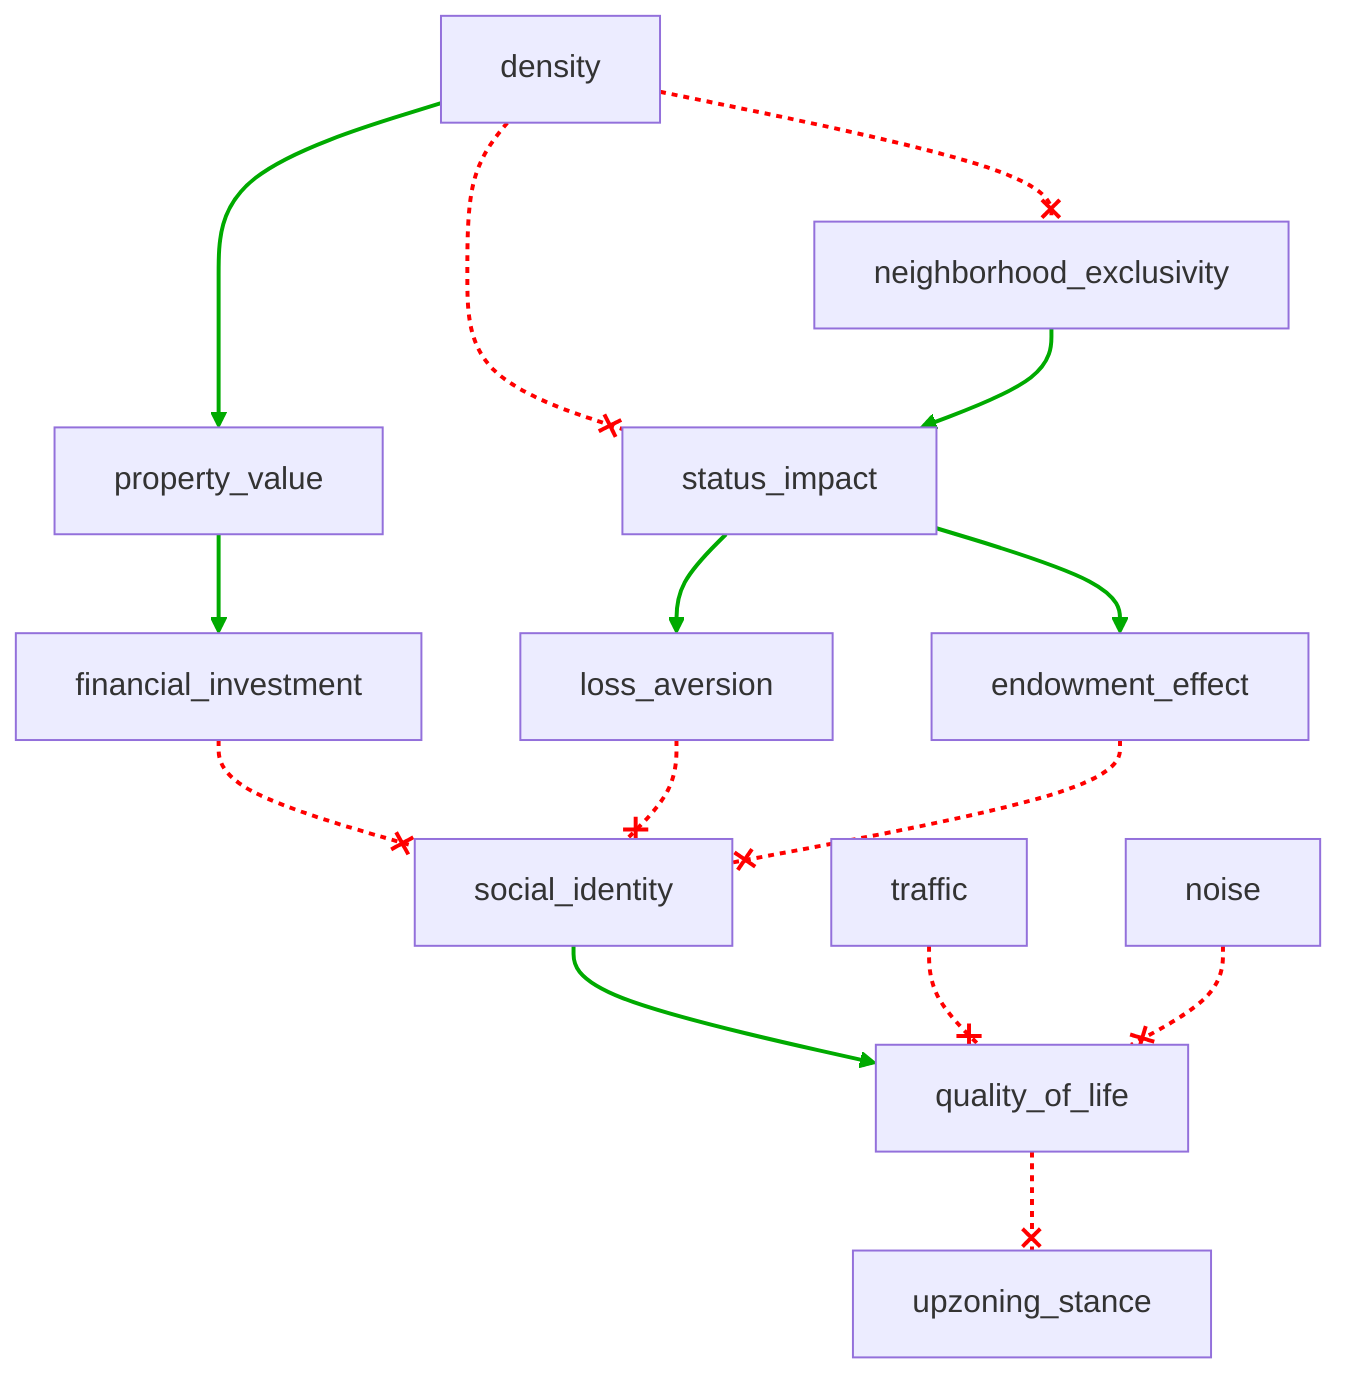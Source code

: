 flowchart TD
n1[density]
n2[property_value]
n3[neighborhood_exclusivity]
n4[status_impact]
n5[financial_investment]
n6[loss_aversion]
n7[endowment_effect]
n8[social_identity]
n9[traffic]
n10[noise]
n11[quality_of_life]
n12[upzoning_stance]
n1 --> n2
n1 --x n3
n1 --x n4
n2 --> n5
n3 --> n4
n4 --> n6
n4 --> n7
n5 --x n8
n6 --x n8
n7 --x n8
n8 --> n11
n9 --x n11
n10 --x n11
n11 --x n12
linkStyle 0 stroke:#00AA00,stroke-width:2px
linkStyle 1 stroke:#FF0000,stroke-dasharray:3,stroke-width:2px
linkStyle 2 stroke:#FF0000,stroke-dasharray:3,stroke-width:2px
linkStyle 3 stroke:#00AA00,stroke-width:2px
linkStyle 4 stroke:#00AA00,stroke-width:2px
linkStyle 5 stroke:#00AA00,stroke-width:2px
linkStyle 6 stroke:#00AA00,stroke-width:2px
linkStyle 7 stroke:#FF0000,stroke-dasharray:3,stroke-width:2px
linkStyle 8 stroke:#FF0000,stroke-dasharray:3,stroke-width:2px
linkStyle 9 stroke:#FF0000,stroke-dasharray:3,stroke-width:2px
linkStyle 10 stroke:#00AA00,stroke-width:2px
linkStyle 11 stroke:#FF0000,stroke-dasharray:3,stroke-width:2px
linkStyle 12 stroke:#FF0000,stroke-dasharray:3,stroke-width:2px
linkStyle 13 stroke:#FF0000,stroke-dasharray:3,stroke-width:2px